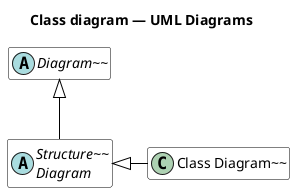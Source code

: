 @startuml

skinparam TitleFontStyle Bold
skinparam ArrowColor Black
skinparam ClassBorderColor Black
skinparam ClassBackgroundColor White
hide empty members
title Class diagram — UML Diagrams

abstract class "Diagram~~" as diagram
abstract class "Structure~~\lDiagram" as structure
class "Class Diagram~~" as class

diagram <|-- structure
structure <|-right- class

@enduml

